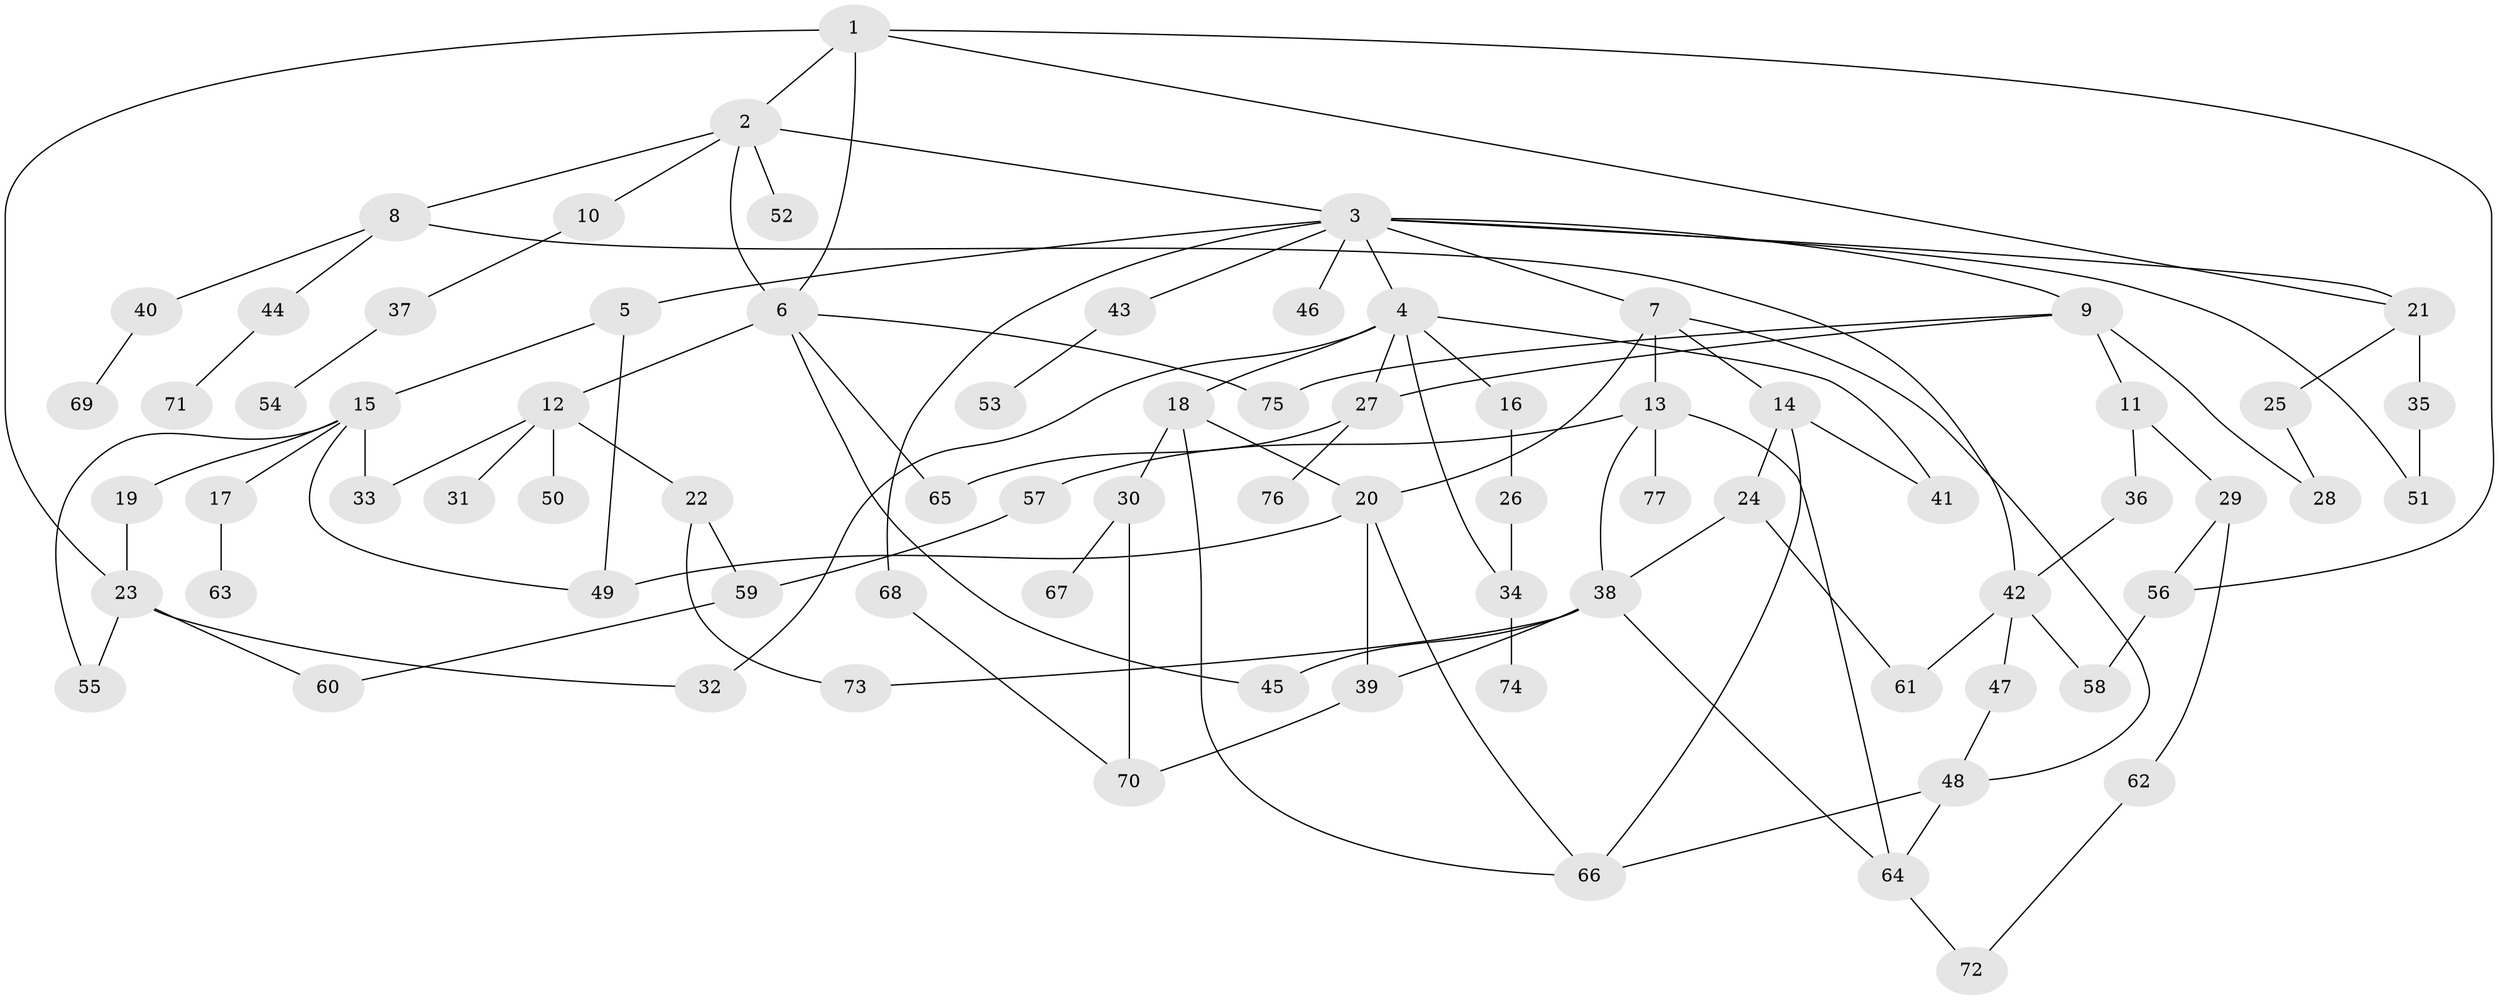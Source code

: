 // coarse degree distribution, {5: 0.10638297872340426, 8: 0.06382978723404255, 6: 0.06382978723404255, 3: 0.1702127659574468, 4: 0.10638297872340426, 2: 0.2553191489361702, 1: 0.2127659574468085, 7: 0.02127659574468085}
// Generated by graph-tools (version 1.1) at 2025/48/03/04/25 22:48:44]
// undirected, 77 vertices, 111 edges
graph export_dot {
  node [color=gray90,style=filled];
  1;
  2;
  3;
  4;
  5;
  6;
  7;
  8;
  9;
  10;
  11;
  12;
  13;
  14;
  15;
  16;
  17;
  18;
  19;
  20;
  21;
  22;
  23;
  24;
  25;
  26;
  27;
  28;
  29;
  30;
  31;
  32;
  33;
  34;
  35;
  36;
  37;
  38;
  39;
  40;
  41;
  42;
  43;
  44;
  45;
  46;
  47;
  48;
  49;
  50;
  51;
  52;
  53;
  54;
  55;
  56;
  57;
  58;
  59;
  60;
  61;
  62;
  63;
  64;
  65;
  66;
  67;
  68;
  69;
  70;
  71;
  72;
  73;
  74;
  75;
  76;
  77;
  1 -- 2;
  1 -- 21;
  1 -- 23;
  1 -- 56;
  1 -- 6;
  2 -- 3;
  2 -- 6;
  2 -- 8;
  2 -- 10;
  2 -- 52;
  3 -- 4;
  3 -- 5;
  3 -- 7;
  3 -- 9;
  3 -- 43;
  3 -- 46;
  3 -- 68;
  3 -- 51;
  3 -- 21;
  4 -- 16;
  4 -- 18;
  4 -- 27;
  4 -- 32;
  4 -- 41;
  4 -- 34;
  5 -- 15;
  5 -- 49;
  6 -- 12;
  6 -- 65;
  6 -- 75;
  6 -- 45;
  7 -- 13;
  7 -- 14;
  7 -- 20;
  7 -- 48;
  8 -- 40;
  8 -- 42;
  8 -- 44;
  9 -- 11;
  9 -- 75;
  9 -- 27;
  9 -- 28;
  10 -- 37;
  11 -- 29;
  11 -- 36;
  12 -- 22;
  12 -- 31;
  12 -- 50;
  12 -- 33;
  13 -- 57;
  13 -- 64;
  13 -- 77;
  13 -- 38;
  14 -- 24;
  14 -- 66;
  14 -- 41;
  15 -- 17;
  15 -- 19;
  15 -- 33;
  15 -- 55;
  15 -- 49;
  16 -- 26;
  17 -- 63;
  18 -- 20;
  18 -- 30;
  18 -- 66;
  19 -- 23;
  20 -- 39;
  20 -- 66;
  20 -- 49;
  21 -- 25;
  21 -- 35;
  22 -- 73;
  22 -- 59;
  23 -- 55;
  23 -- 60;
  23 -- 32;
  24 -- 38;
  24 -- 61;
  25 -- 28;
  26 -- 34;
  27 -- 65;
  27 -- 76;
  29 -- 62;
  29 -- 56;
  30 -- 67;
  30 -- 70;
  34 -- 74;
  35 -- 51;
  36 -- 42;
  37 -- 54;
  38 -- 45;
  38 -- 73;
  38 -- 39;
  38 -- 64;
  39 -- 70;
  40 -- 69;
  42 -- 47;
  42 -- 58;
  42 -- 61;
  43 -- 53;
  44 -- 71;
  47 -- 48;
  48 -- 66;
  48 -- 64;
  56 -- 58;
  57 -- 59;
  59 -- 60;
  62 -- 72;
  64 -- 72;
  68 -- 70;
}
